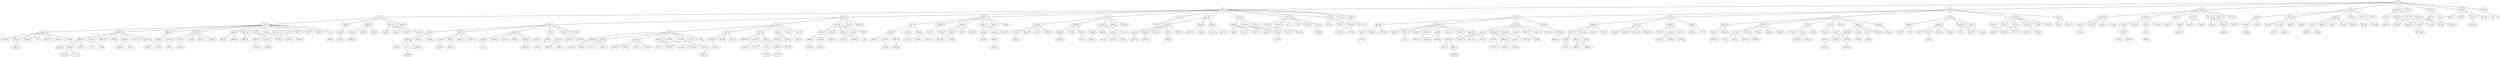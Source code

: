 graph grafoGilbert_500_20_Dijkstra  {
"5 (0)";
"349 (1)";
"220 (1)";
"434 (2)";
"49 (2)";
"283 (2)";
"494 (3)";
"375 (3)";
"301 (3)";
"33 (3)";
"53 (3)";
"394 (3)";
"142 (3)";
"45 (4)";
"186 (4)";
"442 (4)";
"215 (4)";
"400 (4)";
"296 (4)";
"490 (4)";
"249 (4)";
"69 (4)";
"267 (4)";
"310 (4)";
"200 (4)";
"491 (4)";
"339 (4)";
"408 (4)";
"210 (4)";
"125 (4)";
"443 (4)";
"51 (4)";
"381 (4)";
"454 (4)";
"346 (4)";
"105 (4)";
"24 (4)";
"489 (5)";
"270 (5)";
"290 (5)";
"18 (5)";
"151 (5)";
"360 (5)";
"311 (5)";
"26 (5)";
"64 (5)";
"166 (5)";
"485 (5)";
"480 (5)";
"488 (5)";
"326 (5)";
"196 (5)";
"386 (5)";
"225 (5)";
"60 (5)";
"455 (5)";
"284 (5)";
"368 (5)";
"374 (5)";
"65 (5)";
"359 (5)";
"205 (5)";
"169 (5)";
"252 (5)";
"495 (5)";
"66 (5)";
"129 (5)";
"272 (5)";
"47 (5)";
"280 (5)";
"362 (5)";
"235 (5)";
"414 (5)";
"305 (5)";
"126 (5)";
"88 (5)";
"224 (5)";
"164 (5)";
"457 (5)";
"141 (5)";
"259 (5)";
"207 (5)";
"465 (5)";
"365 (5)";
"453 (5)";
"425 (5)";
"441 (5)";
"456 (5)";
"190 (5)";
"237 (5)";
"337 (5)";
"79 (5)";
"106 (5)";
"474 (5)";
"38 (5)";
"493 (5)";
"197 (5)";
"416 (6)";
"170 (6)";
"319 (6)";
"439 (6)";
"157 (6)";
"230 (6)";
"100 (6)";
"117 (6)";
"458 (6)";
"264 (6)";
"257 (6)";
"137 (6)";
"475 (6)";
"314 (6)";
"39 (6)";
"389 (6)";
"240 (6)";
"147 (6)";
"261 (6)";
"191 (6)";
"481 (6)";
"189 (6)";
"35 (6)";
"256 (6)";
"234 (6)";
"149 (6)";
"185 (6)";
"107 (6)";
"461 (6)";
"158 (6)";
"496 (6)";
"187 (6)";
"451 (6)";
"159 (6)";
"90 (6)";
"182 (6)";
"292 (6)";
"420 (6)";
"276 (6)";
"313 (6)";
"136 (6)";
"263 (6)";
"377 (6)";
"392 (6)";
"278 (6)";
"238 (6)";
"68 (6)";
"73 (6)";
"119 (6)";
"143 (6)";
"236 (6)";
"385 (6)";
"328 (6)";
"242 (6)";
"10 (6)";
"48 (6)";
"380 (6)";
"216 (6)";
"227 (6)";
"396 (6)";
"304 (6)";
"179 (6)";
"241 (6)";
"265 (6)";
"351 (6)";
"462 (6)";
"85 (6)";
"433 (6)";
"214 (6)";
"114 (6)";
"464 (6)";
"43 (6)";
"174 (6)";
"327 (6)";
"447 (6)";
"13 (6)";
"299 (6)";
"471 (6)";
"320 (6)";
"109 (6)";
"295 (6)";
"479 (6)";
"20 (6)";
"82 (6)";
"76 (6)";
"316 (6)";
"228 (6)";
"218 (6)";
"154 (6)";
"87 (6)";
"244 (6)";
"372 (6)";
"250 (6)";
"231 (6)";
"268 (6)";
"97 (6)";
"424 (6)";
"459 (6)";
"127 (6)";
"476 (6)";
"410 (6)";
"406 (6)";
"219 (6)";
"336 (6)";
"156 (6)";
"61 (6)";
"139 (6)";
"350 (6)";
"37 (6)";
"4 (6)";
"83 (6)";
"204 (7)";
"342 (7)";
"8 (7)";
"369 (7)";
"58 (7)";
"201 (7)";
"247 (7)";
"121 (7)";
"248 (7)";
"226 (7)";
"41 (7)";
"364 (7)";
"104 (7)";
"253 (7)";
"322 (7)";
"450 (7)";
"438 (7)";
"25 (7)";
"436 (7)";
"473 (7)";
"172 (7)";
"206 (7)";
"422 (7)";
"468 (7)";
"134 (7)";
"300 (7)";
"435 (7)";
"243 (7)";
"266 (7)";
"282 (7)";
"116 (7)";
"194 (7)";
"223 (7)";
"208 (7)";
"181 (7)";
"428 (7)";
"63 (7)";
"497 (7)";
"254 (7)";
"162 (7)";
"492 (7)";
"470 (7)";
"411 (7)";
"163 (7)";
"2 (7)";
"440 (7)";
"487 (7)";
"430 (7)";
"405 (7)";
"94 (7)";
"397 (7)";
"193 (7)";
"384 (7)";
"345 (7)";
"146 (7)";
"403 (7)";
"482 (7)";
"444 (7)";
"484 (7)";
"160 (7)";
"344 (7)";
"3 (7)";
"417 (7)";
"123 (7)";
"452 (7)";
"239 (7)";
"177 (7)";
"251 (7)";
"258 (7)";
"72 (7)";
"135 (7)";
"103 (7)";
"317 (7)";
"74 (7)";
"67 (7)";
"32 (7)";
"192 (7)";
"9 (7)";
"429 (7)";
"469 (7)";
"71 (7)";
"312 (7)";
"466 (7)";
"390 (7)";
"421 (7)";
"472 (7)";
"287 (7)";
"409 (7)";
"398 (7)";
"153 (7)";
"118 (7)";
"132 (7)";
"419 (7)";
"12 (7)";
"130 (7)";
"31 (7)";
"175 (7)";
"334 (7)";
"294 (7)";
"330 (7)";
"356 (7)";
"108 (7)";
"449 (7)";
"29 (7)";
"358 (7)";
"288 (7)";
"171 (7)";
"213 (7)";
"70 (7)";
"42 (7)";
"498 (7)";
"19 (7)";
"399 (7)";
"56 (7)";
"432 (7)";
"325 (7)";
"413 (7)";
"245 (7)";
"376 (7)";
"165 (7)";
"34 (7)";
"388 (7)";
"393 (7)";
"84 (7)";
"209 (7)";
"22 (7)";
"366 (7)";
"133 (7)";
"352 (7)";
"184 (7)";
"17 (7)";
"120 (7)";
"274 (7)";
"383 (7)";
"36 (7)";
"86 (7)";
"229 (7)";
"152 (7)";
"302 (7)";
"52 (7)";
"353 (7)";
"122 (7)";
"431 (7)";
"57 (7)";
"335 (7)";
"291 (7)";
"378 (7)";
"331 (7)";
"0 (7)";
"222 (7)";
"54 (7)";
"6 (7)";
"198 (7)";
"306 (7)";
"81 (7)";
"124 (7)";
"202 (7)";
"324 (7)";
"91 (7)";
"140 (7)";
"293 (7)";
"211 (7)";
"286 (7)";
"21 (7)";
"448 (7)";
"323 (7)";
"1 (7)";
"297 (7)";
"16 (7)";
"62 (7)";
"260 (7)";
"308 (7)";
"115 (7)";
"407 (8)";
"289 (8)";
"78 (8)";
"195 (8)";
"101 (8)";
"99 (8)";
"426 (8)";
"460 (8)";
"188 (8)";
"131 (8)";
"150 (8)";
"285 (8)";
"277 (8)";
"418 (8)";
"46 (8)";
"221 (8)";
"423 (8)";
"40 (8)";
"145 (8)";
"269 (8)";
"329 (8)";
"246 (8)";
"402 (8)";
"27 (8)";
"102 (8)";
"318 (8)";
"180 (8)";
"370 (8)";
"309 (8)";
"371 (8)";
"373 (8)";
"321 (8)";
"217 (8)";
"303 (8)";
"112 (8)";
"357 (8)";
"178 (8)";
"341 (8)";
"75 (8)";
"255 (8)";
"355 (8)";
"30 (8)";
"93 (8)";
"232 (8)";
"92 (8)";
"348 (8)";
"128 (8)";
"395 (8)";
"307 (8)";
"281 (8)";
"382 (8)";
"23 (8)";
"332 (8)";
"233 (8)";
"483 (8)";
"361 (8)";
"11 (8)";
"77 (8)";
"387 (8)";
"262 (8)";
"347 (8)";
"275 (8)";
"354 (8)";
"203 (8)";
"59 (8)";
"167 (8)";
"367 (8)";
"271 (8)";
"279 (8)";
"343 (8)";
"499 (8)";
"15 (8)";
"50 (8)";
"415 (8)";
"155 (8)";
"340 (8)";
"14 (8)";
"437 (8)";
"183 (8)";
"144 (8)";
"445 (8)";
"89 (8)";
"401 (8)";
"379 (8)";
"463 (9)";
"176 (9)";
"427 (9)";
"412 (9)";
"477 (9)";
"138 (9)";
"98 (9)";
"7 (9)";
"55 (9)";
"96 (9)";
"148 (9)";
"111 (9)";
"173 (9)";
"273 (9)";
"333 (9)";
"168 (9)";
"478 (9)";
"486 (9)";
"113 (9)";
"391 (9)";
"199 (9)";
"363 (9)";
"110 (9)";
"404 (9)";
"28 (9)";
"298 (10)";
"212 (10)";
"80 (10)";
"315 (10)";
"161 (10)";
"44 (10)";
"467 (10)";
"95 (10)";
"446 (11)";
"338 (12)";
"5 (0)" -- "349 (1)";
"5 (0)" -- "220 (1)";
"220 (1)" -- "434 (2)";
"349 (1)" -- "49 (2)";
"349 (1)" -- "283 (2)";
"283 (2)" -- "494 (3)";
"283 (2)" -- "375 (3)";
"49 (2)" -- "301 (3)";
"220 (1)" -- "33 (3)";
"220 (1)" -- "53 (3)";
"5 (0)" -- "394 (3)";
"349 (1)" -- "142 (3)";
"142 (3)" -- "45 (4)";
"5 (0)" -- "186 (4)";
"301 (3)" -- "442 (4)";
"494 (3)" -- "215 (4)";
"394 (3)" -- "400 (4)";
"301 (3)" -- "296 (4)";
"33 (3)" -- "490 (4)";
"5 (0)" -- "249 (4)";
"349 (1)" -- "69 (4)";
"53 (3)" -- "267 (4)";
"33 (3)" -- "310 (4)";
"49 (2)" -- "200 (4)";
"283 (2)" -- "491 (4)";
"375 (3)" -- "339 (4)";
"434 (2)" -- "408 (4)";
"434 (2)" -- "210 (4)";
"349 (1)" -- "125 (4)";
"349 (1)" -- "443 (4)";
"434 (2)" -- "51 (4)";
"394 (3)" -- "381 (4)";
"5 (0)" -- "454 (4)";
"33 (3)" -- "346 (4)";
"349 (1)" -- "105 (4)";
"220 (1)" -- "24 (4)";
"24 (4)" -- "489 (5)";
"53 (3)" -- "270 (5)";
"301 (3)" -- "290 (5)";
"53 (3)" -- "18 (5)";
"349 (1)" -- "151 (5)";
"49 (2)" -- "360 (5)";
"53 (3)" -- "311 (5)";
"408 (4)" -- "26 (5)";
"494 (3)" -- "64 (5)";
"200 (4)" -- "166 (5)";
"394 (3)" -- "485 (5)";
"105 (4)" -- "480 (5)";
"49 (2)" -- "488 (5)";
"186 (4)" -- "326 (5)";
"24 (4)" -- "196 (5)";
"142 (3)" -- "386 (5)";
"301 (3)" -- "225 (5)";
"53 (3)" -- "60 (5)";
"494 (3)" -- "455 (5)";
"33 (3)" -- "284 (5)";
"215 (4)" -- "368 (5)";
"186 (4)" -- "374 (5)";
"394 (3)" -- "65 (5)";
"142 (3)" -- "359 (5)";
"5 (0)" -- "205 (5)";
"142 (3)" -- "169 (5)";
"349 (1)" -- "252 (5)";
"301 (3)" -- "495 (5)";
"53 (3)" -- "66 (5)";
"69 (4)" -- "129 (5)";
"105 (4)" -- "272 (5)";
"494 (3)" -- "47 (5)";
"69 (4)" -- "280 (5)";
"51 (4)" -- "362 (5)";
"51 (4)" -- "235 (5)";
"443 (4)" -- "414 (5)";
"210 (4)" -- "305 (5)";
"339 (4)" -- "126 (5)";
"491 (4)" -- "88 (5)";
"249 (4)" -- "224 (5)";
"69 (4)" -- "164 (5)";
"249 (4)" -- "457 (5)";
"249 (4)" -- "141 (5)";
"215 (4)" -- "259 (5)";
"375 (3)" -- "207 (5)";
"296 (4)" -- "465 (5)";
"186 (4)" -- "365 (5)";
"490 (4)" -- "453 (5)";
"186 (4)" -- "425 (5)";
"490 (4)" -- "441 (5)";
"301 (3)" -- "456 (5)";
"339 (4)" -- "190 (5)";
"339 (4)" -- "237 (5)";
"220 (1)" -- "337 (5)";
"210 (4)" -- "79 (5)";
"381 (4)" -- "106 (5)";
"346 (4)" -- "474 (5)";
"301 (3)" -- "38 (5)";
"51 (4)" -- "493 (5)";
"375 (3)" -- "197 (5)";
"197 (5)" -- "416 (6)";
"337 (5)" -- "170 (6)";
"491 (4)" -- "319 (6)";
"296 (4)" -- "439 (6)";
"18 (5)" -- "157 (6)";
"381 (4)" -- "230 (6)";
"494 (3)" -- "100 (6)";
"270 (5)" -- "117 (6)";
"69 (4)" -- "458 (6)";
"434 (2)" -- "264 (6)";
"339 (4)" -- "257 (6)";
"235 (5)" -- "137 (6)";
"47 (5)" -- "475 (6)";
"225 (5)" -- "314 (6)";
"220 (1)" -- "39 (6)";
"24 (4)" -- "389 (6)";
"442 (4)" -- "240 (6)";
"400 (4)" -- "147 (6)";
"210 (4)" -- "261 (6)";
"164 (5)" -- "191 (6)";
"272 (5)" -- "481 (6)";
"455 (5)" -- "189 (6)";
"301 (3)" -- "35 (6)";
"5 (0)" -- "256 (6)";
"53 (3)" -- "234 (6)";
"442 (4)" -- "149 (6)";
"491 (4)" -- "185 (6)";
"270 (5)" -- "107 (6)";
"326 (5)" -- "461 (6)";
"362 (5)" -- "158 (6)";
"249 (4)" -- "496 (6)";
"339 (4)" -- "187 (6)";
"301 (3)" -- "451 (6)";
"443 (4)" -- "159 (6)";
"480 (5)" -- "90 (6)";
"45 (4)" -- "182 (6)";
"414 (5)" -- "292 (6)";
"47 (5)" -- "420 (6)";
"197 (5)" -- "276 (6)";
"126 (5)" -- "313 (6)";
"197 (5)" -- "136 (6)";
"38 (5)" -- "263 (6)";
"38 (5)" -- "377 (6)";
"106 (5)" -- "392 (6)";
"337 (5)" -- "278 (6)";
"453 (5)" -- "238 (6)";
"453 (5)" -- "68 (6)";
"365 (5)" -- "73 (6)";
"207 (5)" -- "119 (6)";
"465 (5)" -- "143 (6)";
"465 (5)" -- "236 (6)";
"414 (5)" -- "385 (6)";
"457 (5)" -- "328 (6)";
"457 (5)" -- "242 (6)";
"283 (2)" -- "10 (6)";
"164 (5)" -- "48 (6)";
"88 (5)" -- "380 (6)";
"88 (5)" -- "216 (6)";
"252 (5)" -- "227 (6)";
"235 (5)" -- "396 (6)";
"280 (5)" -- "304 (6)";
"280 (5)" -- "179 (6)";
"346 (4)" -- "241 (6)";
"66 (5)" -- "265 (6)";
"252 (5)" -- "351 (6)";
"205 (5)" -- "462 (6)";
"443 (4)" -- "85 (6)";
"374 (5)" -- "433 (6)";
"374 (5)" -- "214 (6)";
"45 (4)" -- "114 (6)";
"455 (5)" -- "464 (6)";
"455 (5)" -- "43 (6)";
"284 (5)" -- "174 (6)";
"66 (5)" -- "327 (6)";
"151 (5)" -- "447 (6)";
"64 (5)" -- "13 (6)";
"310 (4)" -- "299 (6)";
"18 (5)" -- "471 (6)";
"360 (5)" -- "320 (6)";
"290 (5)" -- "109 (6)";
"270 (5)" -- "295 (6)";
"45 (4)" -- "479 (6)";
"455 (5)" -- "20 (6)";
"169 (5)" -- "82 (6)";
"252 (5)" -- "76 (6)";
"210 (4)" -- "316 (6)";
"65 (5)" -- "228 (6)";
"359 (5)" -- "218 (6)";
"408 (4)" -- "154 (6)";
"280 (5)" -- "87 (6)";
"360 (5)" -- "244 (6)";
"311 (5)" -- "372 (6)";
"169 (5)" -- "250 (6)";
"394 (3)" -- "231 (6)";
"359 (5)" -- "268 (6)";
"5 (0)" -- "97 (6)";
"455 (5)" -- "424 (6)";
"442 (4)" -- "459 (6)";
"164 (5)" -- "127 (6)";
"375 (3)" -- "476 (6)";
"339 (4)" -- "410 (6)";
"296 (4)" -- "406 (6)";
"381 (4)" -- "219 (6)";
"51 (4)" -- "336 (6)";
"381 (4)" -- "156 (6)";
"190 (5)" -- "61 (6)";
"488 (5)" -- "139 (6)";
"488 (5)" -- "350 (6)";
"129 (5)" -- "37 (6)";
"196 (5)" -- "4 (6)";
"64 (5)" -- "83 (6)";
"83 (6)" -- "204 (7)";
"37 (6)" -- "342 (7)";
"219 (6)" -- "8 (7)";
"250 (6)" -- "369 (7)";
"316 (6)" -- "58 (7)";
"85 (6)" -- "201 (7)";
"97 (6)" -- "247 (7)";
"237 (5)" -- "121 (7)";
"151 (5)" -- "248 (7)";
"267 (4)" -- "226 (7)";
"151 (5)" -- "41 (7)";
"265 (6)" -- "364 (7)";
"296 (4)" -- "104 (7)";
"410 (6)" -- "253 (7)";
"207 (5)" -- "322 (7)";
"476 (6)" -- "450 (7)";
"51 (4)" -- "438 (7)";
"127 (6)" -- "25 (7)";
"400 (4)" -- "436 (7)";
"190 (5)" -- "473 (7)";
"225 (5)" -- "172 (7)";
"64 (5)" -- "206 (7)";
"368 (5)" -- "422 (7)";
"424 (6)" -- "468 (7)";
"301 (3)" -- "134 (7)";
"231 (6)" -- "300 (7)";
"231 (6)" -- "435 (7)";
"51 (4)" -- "243 (7)";
"228 (6)" -- "266 (7)";
"129 (5)" -- "282 (7)";
"76 (6)" -- "116 (7)";
"82 (6)" -- "194 (7)";
"480 (5)" -- "223 (7)";
"109 (6)" -- "208 (7)";
"385 (6)" -- "181 (7)";
"35 (6)" -- "428 (7)";
"109 (6)" -- "63 (7)";
"320 (6)" -- "497 (7)";
"190 (5)" -- "254 (7)";
"362 (5)" -- "162 (7)";
"447 (6)" -- "492 (7)";
"337 (5)" -- "470 (7)";
"114 (6)" -- "411 (7)";
"414 (5)" -- "163 (7)";
"151 (5)" -- "2 (7)";
"365 (5)" -- "440 (7)";
"207 (5)" -- "487 (7)";
"214 (6)" -- "430 (7)";
"490 (4)" -- "405 (7)";
"196 (5)" -- "94 (7)";
"64 (5)" -- "397 (7)";
"186 (4)" -- "193 (7)";
"495 (5)" -- "384 (7)";
"85 (6)" -- "345 (7)";
"49 (2)" -- "146 (7)";
"349 (1)" -- "403 (7)";
"362 (5)" -- "482 (7)";
"296 (4)" -- "444 (7)";
"420 (6)" -- "484 (7)";
"18 (5)" -- "160 (7)";
"265 (6)" -- "344 (7)";
"66 (5)" -- "3 (7)";
"396 (6)" -- "417 (7)";
"241 (6)" -- "123 (7)";
"396 (6)" -- "452 (7)";
"73 (6)" -- "239 (7)";
"392 (6)" -- "177 (7)";
"136 (6)" -- "251 (7)";
"456 (5)" -- "258 (7)";
"489 (5)" -- "72 (7)";
"166 (5)" -- "135 (7)";
"337 (5)" -- "103 (7)";
"296 (4)" -- "317 (7)";
"489 (5)" -- "74 (7)";
"189 (6)" -- "67 (7)";
"79 (5)" -- "32 (7)";
"210 (4)" -- "192 (7)";
"117 (6)" -- "9 (7)";
"65 (5)" -- "429 (7)";
"68 (6)" -- "469 (7)";
"225 (5)" -- "71 (7)";
"375 (3)" -- "312 (7)";
"256 (6)" -- "466 (7)";
"374 (5)" -- "390 (7)";
"238 (6)" -- "421 (7)";
"278 (6)" -- "472 (7)";
"224 (5)" -- "287 (7)";
"456 (5)" -- "409 (7)";
"237 (5)" -- "398 (7)";
"278 (6)" -- "153 (7)";
"414 (5)" -- "118 (7)";
"141 (5)" -- "132 (7)";
"392 (6)" -- "419 (7)";
"136 (6)" -- "12 (7)";
"100 (6)" -- "130 (7)";
"164 (5)" -- "31 (7)";
"257 (6)" -- "175 (7)";
"257 (6)" -- "334 (7)";
"420 (6)" -- "294 (7)";
"182 (6)" -- "330 (7)";
"234 (6)" -- "356 (7)";
"182 (6)" -- "108 (7)";
"159 (6)" -- "449 (7)";
"301 (3)" -- "29 (7)";
"149 (6)" -- "358 (7)";
"68 (6)" -- "288 (7)";
"210 (4)" -- "171 (7)";
"256 (6)" -- "213 (7)";
"158 (6)" -- "70 (7)";
"496 (6)" -- "42 (7)";
"191 (6)" -- "498 (7)";
"375 (3)" -- "19 (7)";
"158 (6)" -- "399 (7)";
"451 (6)" -- "56 (7)";
"496 (6)" -- "432 (7)";
"185 (6)" -- "325 (7)";
"129 (5)" -- "413 (7)";
"346 (4)" -- "245 (7)";
"117 (6)" -- "376 (7)";
"210 (4)" -- "165 (7)";
"39 (6)" -- "34 (7)";
"314 (6)" -- "388 (7)";
"400 (4)" -- "393 (7)";
"186 (4)" -- "84 (7)";
"100 (6)" -- "209 (7)";
"87 (6)" -- "22 (7)";
"170 (6)" -- "366 (7)";
"481 (6)" -- "133 (7)";
"117 (6)" -- "352 (7)";
"465 (5)" -- "184 (7)";
"439 (6)" -- "17 (7)";
"256 (6)" -- "120 (7)";
"119 (6)" -- "274 (7)";
"265 (6)" -- "383 (7)";
"151 (5)" -- "36 (7)";
"365 (5)" -- "86 (7)";
"301 (3)" -- "229 (7)";
"125 (4)" -- "152 (7)";
"142 (3)" -- "302 (7)";
"490 (4)" -- "52 (7)";
"105 (4)" -- "353 (7)";
"39 (6)" -- "122 (7)";
"394 (3)" -- "431 (7)";
"389 (6)" -- "57 (7)";
"292 (6)" -- "335 (7)";
"196 (5)" -- "291 (7)";
"414 (5)" -- "378 (7)";
"310 (4)" -- "331 (7)";
"205 (5)" -- "0 (7)";
"485 (5)" -- "222 (7)";
"359 (5)" -- "54 (7)";
"339 (4)" -- "6 (7)";
"65 (5)" -- "198 (7)";
"359 (5)" -- "306 (7)";
"272 (5)" -- "81 (7)";
"216 (6)" -- "124 (7)";
"301 (3)" -- "202 (7)";
"475 (6)" -- "324 (7)";
"368 (5)" -- "91 (7)";
"480 (5)" -- "140 (7)";
"488 (5)" -- "293 (7)";
"169 (5)" -- "211 (7)";
"480 (5)" -- "286 (7)";
"301 (3)" -- "21 (7)";
"69 (4)" -- "448 (7)";
"151 (5)" -- "323 (7)";
"442 (4)" -- "1 (7)";
"442 (4)" -- "297 (7)";
"127 (6)" -- "16 (7)";
"225 (5)" -- "62 (7)";
"235 (5)" -- "260 (7)";
"349 (1)" -- "308 (7)";
"386 (5)" -- "115 (7)";
"360 (5)" -- "407 (8)";
"91 (7)" -- "289 (8)";
"439 (6)" -- "78 (8)";
"237 (5)" -- "195 (8)";
"12 (7)" -- "101 (8)";
"3 (7)" -- "99 (8)";
"210 (4)" -- "426 (8)";
"182 (6)" -- "460 (8)";
"241 (6)" -- "188 (8)";
"364 (7)" -- "131 (8)";
"276 (6)" -- "150 (8)";
"253 (7)" -- "285 (8)";
"26 (5)" -- "277 (8)";
"226 (7)" -- "418 (8)";
"479 (6)" -- "46 (8)";
"394 (3)" -- "221 (8)";
"257 (6)" -- "423 (8)";
"218 (6)" -- "40 (8)";
"13 (6)" -- "145 (8)";
"495 (5)" -- "269 (8)";
"267 (4)" -- "329 (8)";
"136 (6)" -- "246 (8)";
"389 (6)" -- "402 (8)";
"438 (7)" -- "27 (8)";
"236 (6)" -- "102 (8)";
"192 (7)" -- "318 (8)";
"8 (7)" -- "180 (8)";
"461 (6)" -- "370 (8)";
"435 (7)" -- "309 (8)";
"493 (5)" -- "371 (8)";
"409 (7)" -- "373 (8)";
"396 (6)" -- "321 (8)";
"236 (6)" -- "217 (8)";
"270 (5)" -- "303 (8)";
"488 (5)" -- "112 (8)";
"327 (6)" -- "357 (8)";
"444 (7)" -- "178 (8)";
"479 (6)" -- "341 (8)";
"127 (6)" -- "75 (8)";
"442 (4)" -- "255 (8)";
"196 (5)" -- "355 (8)";
"365 (5)" -- "30 (8)";
"107 (6)" -- "93 (8)";
"494 (3)" -- "232 (8)";
"491 (4)" -- "92 (8)";
"311 (5)" -- "348 (8)";
"94 (7)" -- "128 (8)";
"192 (7)" -- "395 (8)";
"471 (6)" -- "307 (8)";
"310 (4)" -- "281 (8)";
"237 (5)" -- "382 (8)";
"444 (7)" -- "23 (8)";
"170 (6)" -- "332 (8)";
"457 (5)" -- "233 (8)";
"399 (7)" -- "483 (8)";
"263 (6)" -- "361 (8)";
"337 (5)" -- "11 (8)";
"339 (4)" -- "77 (8)";
"185 (6)" -- "387 (8)";
"296 (4)" -- "262 (8)";
"108 (7)" -- "347 (8)";
"368 (5)" -- "275 (8)";
"142 (3)" -- "354 (8)";
"225 (5)" -- "203 (8)";
"476 (6)" -- "59 (8)";
"66 (5)" -- "167 (8)";
"408 (4)" -- "367 (8)";
"147 (6)" -- "271 (8)";
"73 (6)" -- "279 (8)";
"264 (6)" -- "343 (8)";
"129 (5)" -- "499 (8)";
"284 (5)" -- "15 (8)";
"21 (7)" -- "50 (8)";
"337 (5)" -- "415 (8)";
"76 (6)" -- "155 (8)";
"323 (7)" -- "340 (8)";
"400 (4)" -- "14 (8)";
"231 (6)" -- "437 (8)";
"389 (6)" -- "183 (8)";
"159 (6)" -- "144 (8)";
"51 (4)" -- "445 (8)";
"24 (4)" -- "89 (8)";
"310 (4)" -- "401 (8)";
"193 (7)" -- "379 (8)";
"425 (5)" -- "463 (9)";
"215 (4)" -- "176 (9)";
"172 (7)" -- "427 (9)";
"312 (7)" -- "412 (9)";
"136 (6)" -- "477 (9)";
"455 (5)" -- "138 (9)";
"491 (4)" -- "98 (9)";
"185 (6)" -- "7 (9)";
"365 (5)" -- "55 (9)";
"214 (6)" -- "96 (9)";
"270 (5)" -- "148 (9)";
"246 (8)" -- "111 (9)";
"362 (5)" -- "173 (9)";
"442 (4)" -- "273 (9)";
"369 (7)" -- "333 (9)";
"118 (7)" -- "168 (9)";
"103 (7)" -- "478 (9)";
"374 (5)" -- "486 (9)";
"380 (6)" -- "113 (9)";
"471 (6)" -- "391 (9)";
"241 (6)" -- "199 (9)";
"88 (5)" -- "363 (9)";
"326 (5)" -- "110 (9)";
"343 (8)" -- "404 (9)";
"453 (5)" -- "28 (9)";
"304 (6)" -- "298 (10)";
"403 (7)" -- "212 (10)";
"283 (2)" -- "80 (10)";
"120 (7)" -- "315 (10)";
"115 (7)" -- "161 (10)";
"256 (6)" -- "44 (10)";
"233 (8)" -- "467 (10)";
"460 (8)" -- "95 (10)";
"383 (7)" -- "446 (11)";
"187 (6)" -- "338 (12)";
}